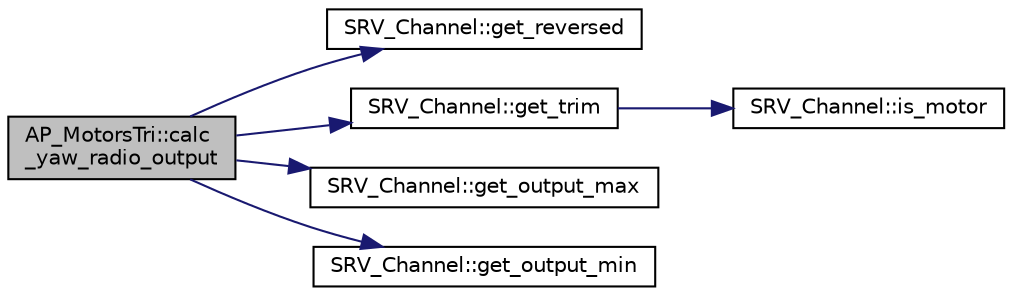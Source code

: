digraph "AP_MotorsTri::calc_yaw_radio_output"
{
 // INTERACTIVE_SVG=YES
  edge [fontname="Helvetica",fontsize="10",labelfontname="Helvetica",labelfontsize="10"];
  node [fontname="Helvetica",fontsize="10",shape=record];
  rankdir="LR";
  Node1 [label="AP_MotorsTri::calc\l_yaw_radio_output",height=0.2,width=0.4,color="black", fillcolor="grey75", style="filled", fontcolor="black"];
  Node1 -> Node2 [color="midnightblue",fontsize="10",style="solid",fontname="Helvetica"];
  Node2 [label="SRV_Channel::get_reversed",height=0.2,width=0.4,color="black", fillcolor="white", style="filled",URL="$classSRV__Channel.html#a5cad6895a86cd1f1b5e3e3dd23ebe5b0"];
  Node1 -> Node3 [color="midnightblue",fontsize="10",style="solid",fontname="Helvetica"];
  Node3 [label="SRV_Channel::get_trim",height=0.2,width=0.4,color="black", fillcolor="white", style="filled",URL="$classSRV__Channel.html#a3ef1e8626df805e082f75d9de46cc105"];
  Node3 -> Node4 [color="midnightblue",fontsize="10",style="solid",fontname="Helvetica"];
  Node4 [label="SRV_Channel::is_motor",height=0.2,width=0.4,color="black", fillcolor="white", style="filled",URL="$classSRV__Channel.html#a20a2ee9dab8a0aa6db2bc85f2961ae4a"];
  Node1 -> Node5 [color="midnightblue",fontsize="10",style="solid",fontname="Helvetica"];
  Node5 [label="SRV_Channel::get_output_max",height=0.2,width=0.4,color="black", fillcolor="white", style="filled",URL="$classSRV__Channel.html#a07e33259e76a6863fb56394a3891bf79"];
  Node1 -> Node6 [color="midnightblue",fontsize="10",style="solid",fontname="Helvetica"];
  Node6 [label="SRV_Channel::get_output_min",height=0.2,width=0.4,color="black", fillcolor="white", style="filled",URL="$classSRV__Channel.html#a3a465c084225682a7bf6bd5ef78a369e"];
}
